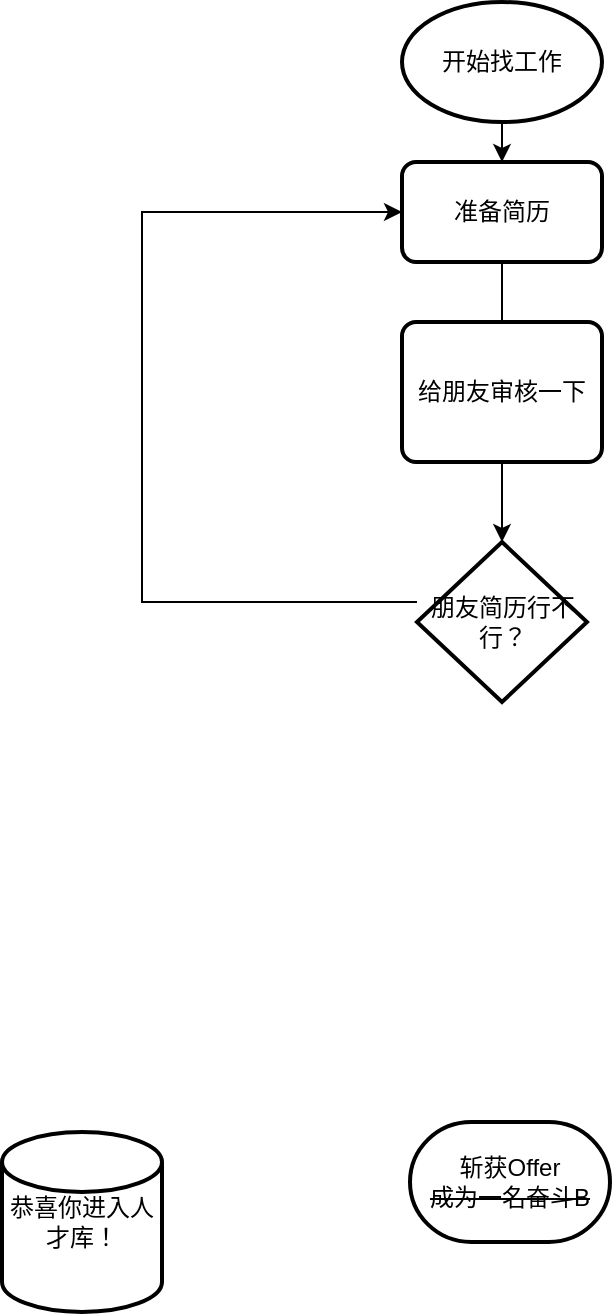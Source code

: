 <mxfile version="13.1.3">
    <diagram id="C5RBs43oDa-KdzZeNtuy" name="Page-1">
        <mxGraphModel dx="1062" dy="365" grid="1" gridSize="10" guides="1" tooltips="1" connect="1" arrows="1" fold="1" page="1" pageScale="1" pageWidth="827" pageHeight="1169" math="0" shadow="0">
            <root>
                <mxCell id="WIyWlLk6GJQsqaUBKTNV-0"/>
                <mxCell id="WIyWlLk6GJQsqaUBKTNV-1" parent="WIyWlLk6GJQsqaUBKTNV-0"/>
                <mxCell id="ZqWD20Xh-i8jmS281j4s-3" style="edgeStyle=orthogonalEdgeStyle;rounded=0;orthogonalLoop=1;jettySize=auto;html=1;entryX=0.5;entryY=0;entryDx=0;entryDy=0;" parent="WIyWlLk6GJQsqaUBKTNV-1" source="ZqWD20Xh-i8jmS281j4s-0" target="ZqWD20Xh-i8jmS281j4s-1" edge="1">
                    <mxGeometry relative="1" as="geometry"/>
                </mxCell>
                <mxCell id="ZqWD20Xh-i8jmS281j4s-0" value="开始找工作" style="strokeWidth=2;html=1;shape=mxgraph.flowchart.start_1;whiteSpace=wrap;" parent="WIyWlLk6GJQsqaUBKTNV-1" vertex="1">
                    <mxGeometry x="350" y="20" width="100" height="60" as="geometry"/>
                </mxCell>
                <mxCell id="ZqWD20Xh-i8jmS281j4s-9" style="edgeStyle=orthogonalEdgeStyle;rounded=0;orthogonalLoop=1;jettySize=auto;html=1;entryX=0.5;entryY=0;entryDx=0;entryDy=0;entryPerimeter=0;" parent="WIyWlLk6GJQsqaUBKTNV-1" source="ZqWD20Xh-i8jmS281j4s-1" edge="1">
                    <mxGeometry relative="1" as="geometry">
                        <mxPoint x="400" y="230" as="targetPoint"/>
                    </mxGeometry>
                </mxCell>
                <mxCell id="ZqWD20Xh-i8jmS281j4s-1" value="准备简历" style="rounded=1;whiteSpace=wrap;html=1;absoluteArcSize=1;arcSize=14;strokeWidth=2;" parent="WIyWlLk6GJQsqaUBKTNV-1" vertex="1">
                    <mxGeometry x="350" y="100" width="100" height="50" as="geometry"/>
                </mxCell>
                <mxCell id="ZqWD20Xh-i8jmS281j4s-13" value="恭喜你进入人才库！" style="strokeWidth=2;html=1;shape=mxgraph.flowchart.database;whiteSpace=wrap;" parent="WIyWlLk6GJQsqaUBKTNV-1" vertex="1">
                    <mxGeometry x="150" y="585" width="80" height="90" as="geometry"/>
                </mxCell>
                <mxCell id="ZqWD20Xh-i8jmS281j4s-14" value="斩获Offer&lt;br&gt;&lt;strike&gt;成为一名奋斗B&lt;/strike&gt;" style="strokeWidth=2;html=1;shape=mxgraph.flowchart.terminator;whiteSpace=wrap;" parent="WIyWlLk6GJQsqaUBKTNV-1" vertex="1">
                    <mxGeometry x="354" y="580" width="100" height="60" as="geometry"/>
                </mxCell>
                <mxCell id="rwsjK8wrvo-BfNU32ZgP-1" style="edgeStyle=orthogonalEdgeStyle;rounded=0;orthogonalLoop=1;jettySize=auto;html=1;entryX=0.5;entryY=0;entryDx=0;entryDy=0;entryPerimeter=0;" edge="1" parent="WIyWlLk6GJQsqaUBKTNV-1" source="ZqWD20Xh-i8jmS281j4s-15" target="rwsjK8wrvo-BfNU32ZgP-0">
                    <mxGeometry relative="1" as="geometry"/>
                </mxCell>
                <mxCell id="ZqWD20Xh-i8jmS281j4s-15" value="给朋友审核一下" style="rounded=1;whiteSpace=wrap;html=1;absoluteArcSize=1;arcSize=14;strokeWidth=2;" parent="WIyWlLk6GJQsqaUBKTNV-1" vertex="1">
                    <mxGeometry x="350" y="180" width="100" height="70" as="geometry"/>
                </mxCell>
                <mxCell id="rwsjK8wrvo-BfNU32ZgP-2" style="edgeStyle=orthogonalEdgeStyle;rounded=0;orthogonalLoop=1;jettySize=auto;html=1;entryX=0;entryY=0.5;entryDx=0;entryDy=0;" edge="1" parent="WIyWlLk6GJQsqaUBKTNV-1" source="rwsjK8wrvo-BfNU32ZgP-0" target="ZqWD20Xh-i8jmS281j4s-1">
                    <mxGeometry relative="1" as="geometry">
                        <Array as="points">
                            <mxPoint x="220" y="320"/>
                            <mxPoint x="220" y="125"/>
                        </Array>
                    </mxGeometry>
                </mxCell>
                <mxCell id="rwsjK8wrvo-BfNU32ZgP-0" value="朋友简历行不行？" style="strokeWidth=2;html=1;shape=mxgraph.flowchart.decision;whiteSpace=wrap;" vertex="1" parent="WIyWlLk6GJQsqaUBKTNV-1">
                    <mxGeometry x="357.5" y="290" width="85" height="80" as="geometry"/>
                </mxCell>
            </root>
        </mxGraphModel>
    </diagram>
</mxfile>
